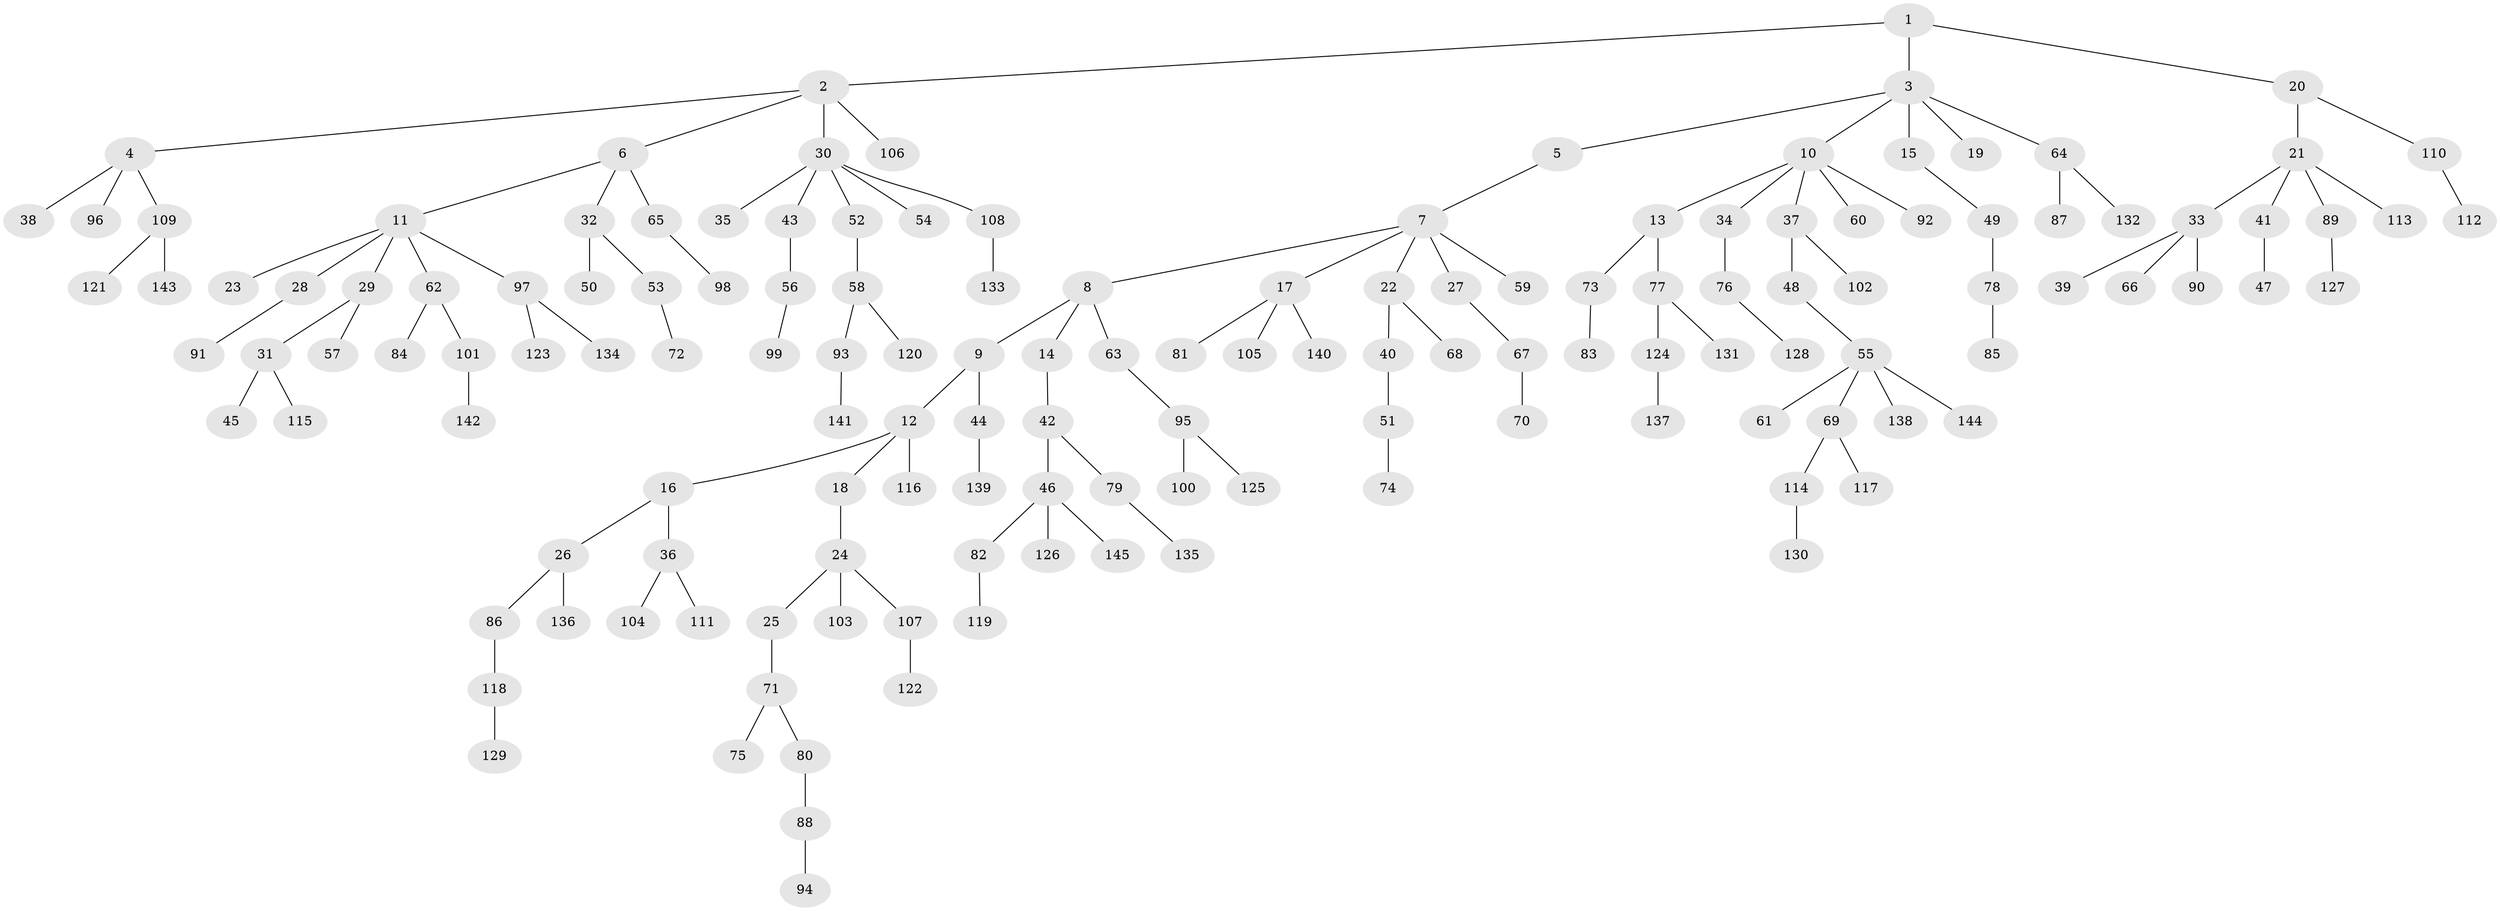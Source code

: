 // Generated by graph-tools (version 1.1) at 2025/02/03/09/25 03:02:28]
// undirected, 145 vertices, 144 edges
graph export_dot {
graph [start="1"]
  node [color=gray90,style=filled];
  1;
  2;
  3;
  4;
  5;
  6;
  7;
  8;
  9;
  10;
  11;
  12;
  13;
  14;
  15;
  16;
  17;
  18;
  19;
  20;
  21;
  22;
  23;
  24;
  25;
  26;
  27;
  28;
  29;
  30;
  31;
  32;
  33;
  34;
  35;
  36;
  37;
  38;
  39;
  40;
  41;
  42;
  43;
  44;
  45;
  46;
  47;
  48;
  49;
  50;
  51;
  52;
  53;
  54;
  55;
  56;
  57;
  58;
  59;
  60;
  61;
  62;
  63;
  64;
  65;
  66;
  67;
  68;
  69;
  70;
  71;
  72;
  73;
  74;
  75;
  76;
  77;
  78;
  79;
  80;
  81;
  82;
  83;
  84;
  85;
  86;
  87;
  88;
  89;
  90;
  91;
  92;
  93;
  94;
  95;
  96;
  97;
  98;
  99;
  100;
  101;
  102;
  103;
  104;
  105;
  106;
  107;
  108;
  109;
  110;
  111;
  112;
  113;
  114;
  115;
  116;
  117;
  118;
  119;
  120;
  121;
  122;
  123;
  124;
  125;
  126;
  127;
  128;
  129;
  130;
  131;
  132;
  133;
  134;
  135;
  136;
  137;
  138;
  139;
  140;
  141;
  142;
  143;
  144;
  145;
  1 -- 2;
  1 -- 3;
  1 -- 20;
  2 -- 4;
  2 -- 6;
  2 -- 30;
  2 -- 106;
  3 -- 5;
  3 -- 10;
  3 -- 15;
  3 -- 19;
  3 -- 64;
  4 -- 38;
  4 -- 96;
  4 -- 109;
  5 -- 7;
  6 -- 11;
  6 -- 32;
  6 -- 65;
  7 -- 8;
  7 -- 17;
  7 -- 22;
  7 -- 27;
  7 -- 59;
  8 -- 9;
  8 -- 14;
  8 -- 63;
  9 -- 12;
  9 -- 44;
  10 -- 13;
  10 -- 34;
  10 -- 37;
  10 -- 60;
  10 -- 92;
  11 -- 23;
  11 -- 28;
  11 -- 29;
  11 -- 62;
  11 -- 97;
  12 -- 16;
  12 -- 18;
  12 -- 116;
  13 -- 73;
  13 -- 77;
  14 -- 42;
  15 -- 49;
  16 -- 26;
  16 -- 36;
  17 -- 81;
  17 -- 105;
  17 -- 140;
  18 -- 24;
  20 -- 21;
  20 -- 110;
  21 -- 33;
  21 -- 41;
  21 -- 89;
  21 -- 113;
  22 -- 40;
  22 -- 68;
  24 -- 25;
  24 -- 103;
  24 -- 107;
  25 -- 71;
  26 -- 86;
  26 -- 136;
  27 -- 67;
  28 -- 91;
  29 -- 31;
  29 -- 57;
  30 -- 35;
  30 -- 43;
  30 -- 52;
  30 -- 54;
  30 -- 108;
  31 -- 45;
  31 -- 115;
  32 -- 50;
  32 -- 53;
  33 -- 39;
  33 -- 66;
  33 -- 90;
  34 -- 76;
  36 -- 104;
  36 -- 111;
  37 -- 48;
  37 -- 102;
  40 -- 51;
  41 -- 47;
  42 -- 46;
  42 -- 79;
  43 -- 56;
  44 -- 139;
  46 -- 82;
  46 -- 126;
  46 -- 145;
  48 -- 55;
  49 -- 78;
  51 -- 74;
  52 -- 58;
  53 -- 72;
  55 -- 61;
  55 -- 69;
  55 -- 138;
  55 -- 144;
  56 -- 99;
  58 -- 93;
  58 -- 120;
  62 -- 84;
  62 -- 101;
  63 -- 95;
  64 -- 87;
  64 -- 132;
  65 -- 98;
  67 -- 70;
  69 -- 114;
  69 -- 117;
  71 -- 75;
  71 -- 80;
  73 -- 83;
  76 -- 128;
  77 -- 124;
  77 -- 131;
  78 -- 85;
  79 -- 135;
  80 -- 88;
  82 -- 119;
  86 -- 118;
  88 -- 94;
  89 -- 127;
  93 -- 141;
  95 -- 100;
  95 -- 125;
  97 -- 123;
  97 -- 134;
  101 -- 142;
  107 -- 122;
  108 -- 133;
  109 -- 121;
  109 -- 143;
  110 -- 112;
  114 -- 130;
  118 -- 129;
  124 -- 137;
}
